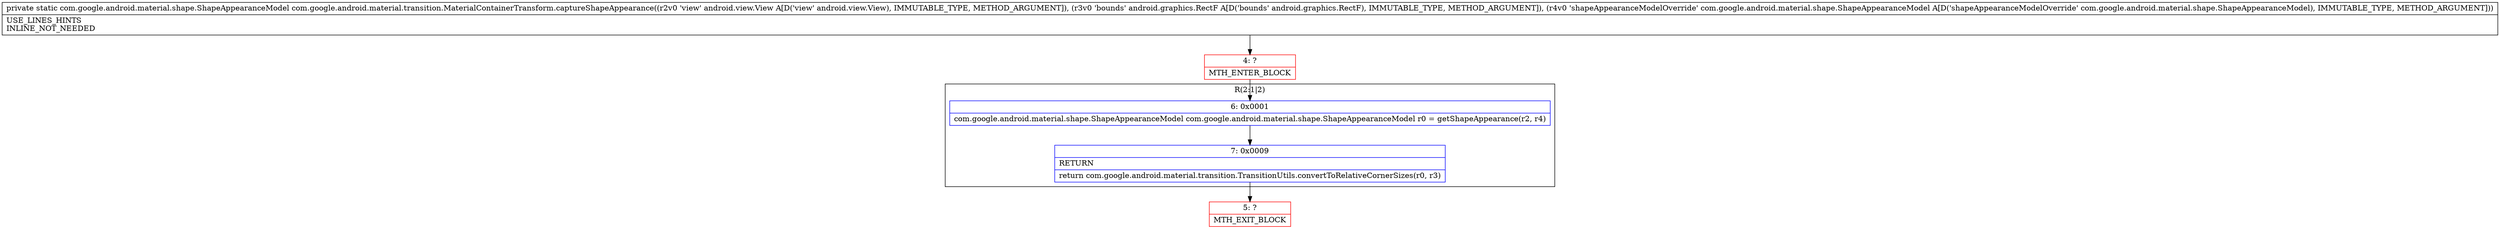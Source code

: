 digraph "CFG forcom.google.android.material.transition.MaterialContainerTransform.captureShapeAppearance(Landroid\/view\/View;Landroid\/graphics\/RectF;Lcom\/google\/android\/material\/shape\/ShapeAppearanceModel;)Lcom\/google\/android\/material\/shape\/ShapeAppearanceModel;" {
subgraph cluster_Region_1311864442 {
label = "R(2:1|2)";
node [shape=record,color=blue];
Node_6 [shape=record,label="{6\:\ 0x0001|com.google.android.material.shape.ShapeAppearanceModel com.google.android.material.shape.ShapeAppearanceModel r0 = getShapeAppearance(r2, r4)\l}"];
Node_7 [shape=record,label="{7\:\ 0x0009|RETURN\l|return com.google.android.material.transition.TransitionUtils.convertToRelativeCornerSizes(r0, r3)\l}"];
}
Node_4 [shape=record,color=red,label="{4\:\ ?|MTH_ENTER_BLOCK\l}"];
Node_5 [shape=record,color=red,label="{5\:\ ?|MTH_EXIT_BLOCK\l}"];
MethodNode[shape=record,label="{private static com.google.android.material.shape.ShapeAppearanceModel com.google.android.material.transition.MaterialContainerTransform.captureShapeAppearance((r2v0 'view' android.view.View A[D('view' android.view.View), IMMUTABLE_TYPE, METHOD_ARGUMENT]), (r3v0 'bounds' android.graphics.RectF A[D('bounds' android.graphics.RectF), IMMUTABLE_TYPE, METHOD_ARGUMENT]), (r4v0 'shapeAppearanceModelOverride' com.google.android.material.shape.ShapeAppearanceModel A[D('shapeAppearanceModelOverride' com.google.android.material.shape.ShapeAppearanceModel), IMMUTABLE_TYPE, METHOD_ARGUMENT]))  | USE_LINES_HINTS\lINLINE_NOT_NEEDED\l}"];
MethodNode -> Node_4;Node_6 -> Node_7;
Node_7 -> Node_5;
Node_4 -> Node_6;
}

